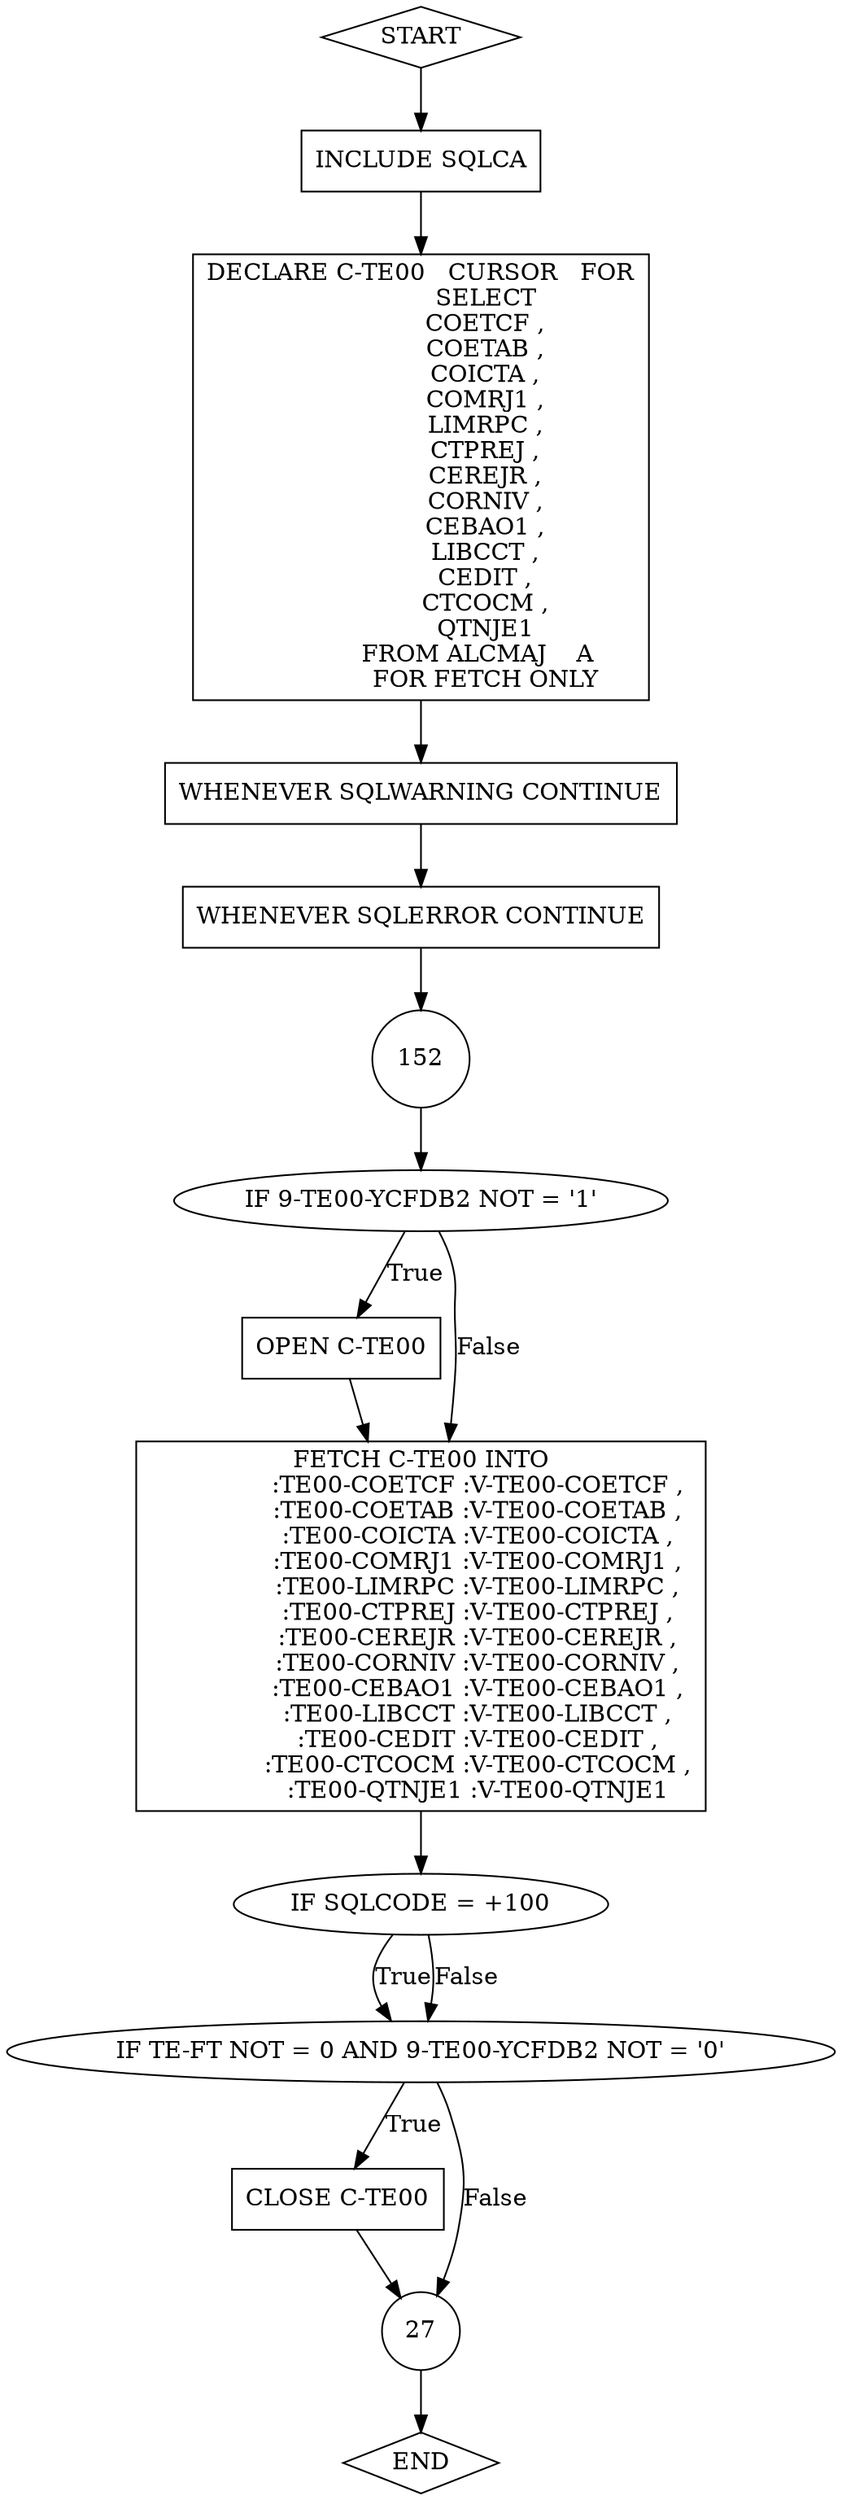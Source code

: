 digraph "control-flow" {
	node [shape=diamond]
	401 [label=START]
	node [shape=box]
	0 [label="INCLUDE SQLCA"]
	node [shape=box]
	1 [label="DECLARE C-TE00   CURSOR   FOR
                 SELECT
                 COETCF ,
                 COETAB ,
                 COICTA ,
                 COMRJ1 ,
                 LIMRPC ,
                 CTPREJ ,
                 CEREJR ,
                 CORNIV ,
                 CEBAO1 ,
                 LIBCCT ,
                 CEDIT ,
                 CTCOCM ,
                 QTNJE1
               FROM ALCMAJ    A
                 FOR FETCH ONLY"]
	node [shape=box]
	2 [label="WHENEVER SQLWARNING CONTINUE"]
	node [shape=box]
	3 [label="WHENEVER SQLERROR CONTINUE"]
	node [shape=circle]
	650 [label=152]
	node [shape=ellipse]
	334 [label="IF 9-TE00-YCFDB2 NOT = '1'"]
	node [shape=box]
	335 [label="OPEN C-TE00"]
	node [shape=box]
	337 [label="FETCH C-TE00 INTO
               :TE00-COETCF :V-TE00-COETCF ,
               :TE00-COETAB :V-TE00-COETAB ,
               :TE00-COICTA :V-TE00-COICTA ,
               :TE00-COMRJ1 :V-TE00-COMRJ1 ,
               :TE00-LIMRPC :V-TE00-LIMRPC ,
               :TE00-CTPREJ :V-TE00-CTPREJ ,
               :TE00-CEREJR :V-TE00-CEREJR ,
               :TE00-CORNIV :V-TE00-CORNIV ,
               :TE00-CEBAO1 :V-TE00-CEBAO1 ,
               :TE00-LIBCCT :V-TE00-LIBCCT ,
               :TE00-CEDIT :V-TE00-CEDIT ,
               :TE00-CTCOCM :V-TE00-CTCOCM ,
               :TE00-QTNJE1 :V-TE00-QTNJE1"]
	node [shape=ellipse]
	338 [label="IF SQLCODE = +100"]
	node [shape=ellipse]
	340 [label="IF TE-FT NOT = 0 AND 9-TE00-YCFDB2 NOT = '0'"]
	node [shape=box]
	341 [label="CLOSE C-TE00"]
	node [shape=circle]
	658 [label=27]
	node [shape=diamond]
	614 [label=END]
	401 -> 0
	0 -> 1
	1 -> 2
	2 -> 3
	3 -> 650
	650 -> 334
	334 -> 335 [label=True]
	334 -> 337 [label=False]
	335 -> 337
	337 -> 338
	338 -> 340 [label=True]
	338 -> 340 [label=False]
	340 -> 341 [label=True]
	340 -> 658 [label=False]
	341 -> 658
	658 -> 614
}
